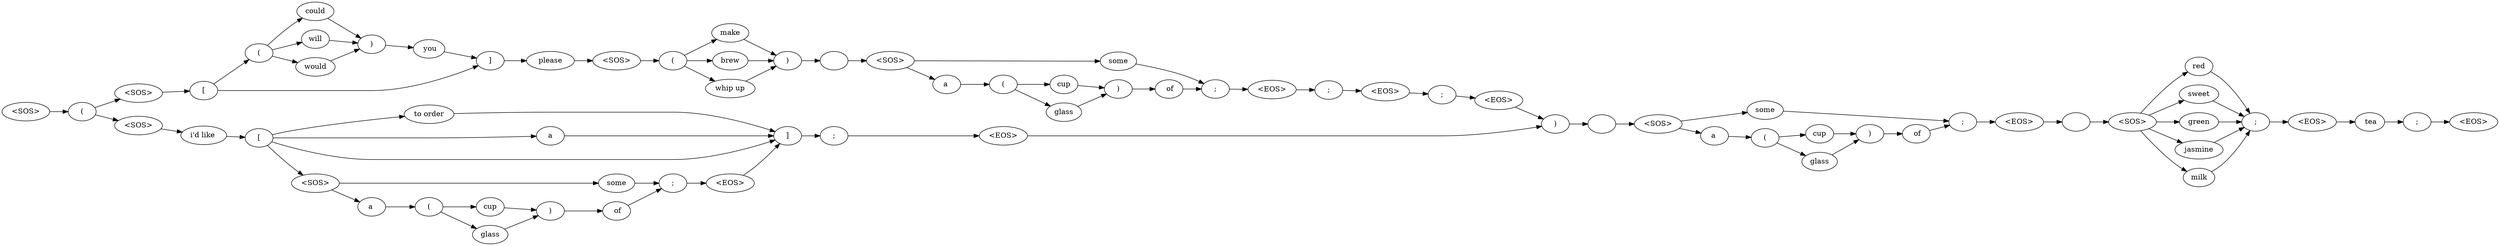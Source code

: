 digraph {

	rankdir = "LR"

	_0 [label="<SOS>"];
	_1 [label="("];
	_5 [label=")"];
	_6 [label=" "];
	_8 [label=" "];
	_10 [label=" tea"];
	_11 [label=";"];
	_12 [label="<EOS>"];
	_13 [label="<SOS>"];
	_14 [label="["];
	_15 [label="("];
	_16 [label="could"];
	_18 [label="will"];
	_20 [label="would"];
	_21 [label=")"];
	_22 [label=" you"];
	_23 [label="]"];
	_24 [label=" please "];
	_26 [label=";"];
	_27 [label="<EOS>"];
	_28 [label="<SOS>"];
	_29 [label="("];
	_30 [label="make"];
	_32 [label="brew"];
	_34 [label="whip up"];
	_35 [label=")"];
	_36 [label=" "];
	_38 [label=";"];
	_39 [label="<EOS>"];
	_40 [label="<SOS>"];
	_41 [label="some"];
	_43 [label="a "];
	_44 [label="("];
	_45 [label="cup"];
	_47 [label="glass"];
	_48 [label=")"];
	_49 [label=" of"];
	_50 [label=";"];
	_51 [label="<EOS>"];
	_52 [label="<SOS>"];
	_53 [label="i'd like "];
	_54 [label="["];
	_55 [label="to order"];
	_57 [label="a"];
	_60 [label="]"];
	_61 [label=";"];
	_62 [label="<EOS>"];
	_63 [label="<SOS>"];
	_64 [label="some"];
	_66 [label="a "];
	_67 [label="("];
	_68 [label="cup"];
	_70 [label="glass"];
	_71 [label=")"];
	_72 [label=" of"];
	_73 [label=";"];
	_74 [label="<EOS>"];
	_75 [label="<SOS>"];
	_76 [label="some"];
	_78 [label="a "];
	_79 [label="("];
	_80 [label="cup"];
	_82 [label="glass"];
	_83 [label=")"];
	_84 [label=" of"];
	_85 [label=";"];
	_86 [label="<EOS>"];
	_87 [label="<SOS>"];
	_88 [label="red"];
	_90 [label="sweet"];
	_92 [label="green"];
	_94 [label="jasmine"];
	_96 [label="milk"];
	_97 [label=";"];
	_98 [label="<EOS>"];

	_0 -> _1 [weight=1];
	_1 -> _13 [weight=1];
	_1 -> _52 [weight=1];
	_5 -> _6 [weight=1];
	_6 -> _75 [weight=1];
	_8 -> _87 [weight=1];
	_10 -> _11 [weight=1];
	_11 -> _12 [weight=1];
	_13 -> _14 [weight=1];
	_14 -> _15 [weight=1];
	_14 -> _23 [weight=1];
	_15 -> _16 [weight=1];
	_15 -> _18 [weight=1];
	_15 -> _20 [weight=1];
	_16 -> _21 [weight=1];
	_18 -> _21 [weight=1];
	_20 -> _21 [weight=1];
	_21 -> _22 [weight=1];
	_22 -> _23 [weight=1];
	_23 -> _24 [weight=1];
	_24 -> _28 [weight=1];
	_26 -> _27 [weight=1];
	_27 -> _5 [weight=1];
	_28 -> _29 [weight=1];
	_29 -> _30 [weight=1];
	_29 -> _32 [weight=1];
	_29 -> _34 [weight=1];
	_30 -> _35 [weight=1];
	_32 -> _35 [weight=1];
	_34 -> _35 [weight=1];
	_35 -> _36 [weight=1];
	_36 -> _40 [weight=1];
	_38 -> _39 [weight=1];
	_39 -> _26 [weight=1];
	_40 -> _41 [weight=1];
	_40 -> _43 [weight=1];
	_41 -> _50 [weight=1];
	_43 -> _44 [weight=1];
	_44 -> _45 [weight=1];
	_44 -> _47 [weight=1];
	_45 -> _48 [weight=1];
	_47 -> _48 [weight=1];
	_48 -> _49 [weight=1];
	_49 -> _50 [weight=1];
	_50 -> _51 [weight=1];
	_51 -> _38 [weight=1];
	_52 -> _53 [weight=1];
	_53 -> _54 [weight=1];
	_54 -> _55 [weight=1];
	_54 -> _57 [weight=1];
	_54 -> _60 [weight=1];
	_54 -> _63 [weight=1];
	_55 -> _60 [weight=1];
	_57 -> _60 [weight=1];
	_60 -> _61 [weight=1];
	_61 -> _62 [weight=1];
	_62 -> _5 [weight=1];
	_63 -> _64 [weight=1];
	_63 -> _66 [weight=1];
	_64 -> _73 [weight=1];
	_66 -> _67 [weight=1];
	_67 -> _68 [weight=1];
	_67 -> _70 [weight=1];
	_68 -> _71 [weight=1];
	_70 -> _71 [weight=1];
	_71 -> _72 [weight=1];
	_72 -> _73 [weight=1];
	_73 -> _74 [weight=1];
	_74 -> _60 [weight=1];
	_75 -> _76 [weight=1];
	_75 -> _78 [weight=1];
	_76 -> _85 [weight=1];
	_78 -> _79 [weight=1];
	_79 -> _80 [weight=1];
	_79 -> _82 [weight=1];
	_80 -> _83 [weight=1];
	_82 -> _83 [weight=1];
	_83 -> _84 [weight=1];
	_84 -> _85 [weight=1];
	_85 -> _86 [weight=1];
	_86 -> _8 [weight=1];
	_87 -> _88 [weight=1];
	_87 -> _90 [weight=1];
	_87 -> _92 [weight=1];
	_87 -> _94 [weight=1];
	_87 -> _96 [weight=1];
	_88 -> _97 [weight=1];
	_90 -> _97 [weight=1];
	_92 -> _97 [weight=1];
	_94 -> _97 [weight=1];
	_96 -> _97 [weight=1];
	_97 -> _98 [weight=1];
	_98 -> _10 [weight=1];

}